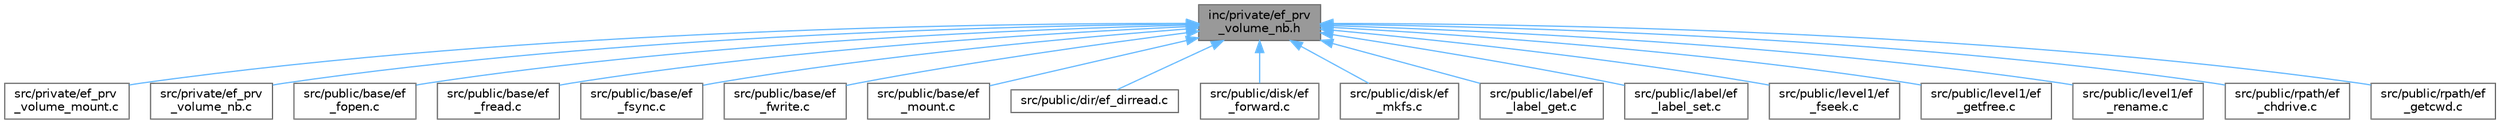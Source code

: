 digraph "inc/private/ef_prv_volume_nb.h"
{
 // LATEX_PDF_SIZE
  bgcolor="transparent";
  edge [fontname=Helvetica,fontsize=10,labelfontname=Helvetica,labelfontsize=10];
  node [fontname=Helvetica,fontsize=10,shape=box,height=0.2,width=0.4];
  Node1 [id="Node000001",label="inc/private/ef_prv\l_volume_nb.h",height=0.2,width=0.4,color="gray40", fillcolor="grey60", style="filled", fontcolor="black",tooltip="Private volume numbering."];
  Node1 -> Node2 [id="edge1_Node000001_Node000002",dir="back",color="steelblue1",style="solid",tooltip=" "];
  Node2 [id="Node000002",label="src/private/ef_prv\l_volume_mount.c",height=0.2,width=0.4,color="grey40", fillcolor="white", style="filled",URL="$ef__prv__volume__mount_8c.html",tooltip="Private volume mounting functions."];
  Node1 -> Node3 [id="edge2_Node000001_Node000003",dir="back",color="steelblue1",style="solid",tooltip=" "];
  Node3 [id="Node000003",label="src/private/ef_prv\l_volume_nb.c",height=0.2,width=0.4,color="grey40", fillcolor="white", style="filled",URL="$ef__prv__volume__nb_8c.html",tooltip="Private volume number management."];
  Node1 -> Node4 [id="edge3_Node000001_Node000004",dir="back",color="steelblue1",style="solid",tooltip=" "];
  Node4 [id="Node000004",label="src/public/base/ef\l_fopen.c",height=0.2,width=0.4,color="grey40", fillcolor="white", style="filled",URL="$ef__fopen_8c.html",tooltip="Open or Create a File."];
  Node1 -> Node5 [id="edge4_Node000001_Node000005",dir="back",color="steelblue1",style="solid",tooltip=" "];
  Node5 [id="Node000005",label="src/public/base/ef\l_fread.c",height=0.2,width=0.4,color="grey40", fillcolor="white", style="filled",URL="$ef__fread_8c.html",tooltip="Read File."];
  Node1 -> Node6 [id="edge5_Node000001_Node000006",dir="back",color="steelblue1",style="solid",tooltip=" "];
  Node6 [id="Node000006",label="src/public/base/ef\l_fsync.c",height=0.2,width=0.4,color="grey40", fillcolor="white", style="filled",URL="$ef__fsync_8c.html",tooltip="Synchronize the File."];
  Node1 -> Node7 [id="edge6_Node000001_Node000007",dir="back",color="steelblue1",style="solid",tooltip=" "];
  Node7 [id="Node000007",label="src/public/base/ef\l_fwrite.c",height=0.2,width=0.4,color="grey40", fillcolor="white", style="filled",URL="$ef__fwrite_8c.html",tooltip="Write File."];
  Node1 -> Node8 [id="edge7_Node000001_Node000008",dir="back",color="steelblue1",style="solid",tooltip=" "];
  Node8 [id="Node000008",label="src/public/base/ef\l_mount.c",height=0.2,width=0.4,color="grey40", fillcolor="white", style="filled",URL="$ef__mount_8c.html",tooltip="Mount/Unmount a Logical Drive."];
  Node1 -> Node9 [id="edge8_Node000001_Node000009",dir="back",color="steelblue1",style="solid",tooltip=" "];
  Node9 [id="Node000009",label="src/public/dir/ef_dirread.c",height=0.2,width=0.4,color="grey40", fillcolor="white", style="filled",URL="$ef__dirread_8c.html",tooltip="Read Directory Entries in Sequence."];
  Node1 -> Node10 [id="edge9_Node000001_Node000010",dir="back",color="steelblue1",style="solid",tooltip=" "];
  Node10 [id="Node000010",label="src/public/disk/ef\l_forward.c",height=0.2,width=0.4,color="grey40", fillcolor="white", style="filled",URL="$ef__forward_8c.html",tooltip="Forward Data to the Stream Directly."];
  Node1 -> Node11 [id="edge10_Node000001_Node000011",dir="back",color="steelblue1",style="solid",tooltip=" "];
  Node11 [id="Node000011",label="src/public/disk/ef\l_mkfs.c",height=0.2,width=0.4,color="grey40", fillcolor="white", style="filled",URL="$ef__mkfs_8c.html",tooltip="Create a FAT volume."];
  Node1 -> Node12 [id="edge11_Node000001_Node000012",dir="back",color="steelblue1",style="solid",tooltip=" "];
  Node12 [id="Node000012",label="src/public/label/ef\l_label_get.c",height=0.2,width=0.4,color="grey40", fillcolor="white", style="filled",URL="$ef__label__get_8c.html",tooltip="Get Volume Label."];
  Node1 -> Node13 [id="edge12_Node000001_Node000013",dir="back",color="steelblue1",style="solid",tooltip=" "];
  Node13 [id="Node000013",label="src/public/label/ef\l_label_set.c",height=0.2,width=0.4,color="grey40", fillcolor="white", style="filled",URL="$ef__label__set_8c.html",tooltip="Set Volume Label."];
  Node1 -> Node14 [id="edge13_Node000001_Node000014",dir="back",color="steelblue1",style="solid",tooltip=" "];
  Node14 [id="Node000014",label="src/public/level1/ef\l_fseek.c",height=0.2,width=0.4,color="grey40", fillcolor="white", style="filled",URL="$ef__fseek_8c.html",tooltip="Seek File Read/Write Pointer."];
  Node1 -> Node15 [id="edge14_Node000001_Node000015",dir="back",color="steelblue1",style="solid",tooltip=" "];
  Node15 [id="Node000015",label="src/public/level1/ef\l_getfree.c",height=0.2,width=0.4,color="grey40", fillcolor="white", style="filled",URL="$ef__getfree_8c.html",tooltip="Get Number of Free Clusters."];
  Node1 -> Node16 [id="edge15_Node000001_Node000016",dir="back",color="steelblue1",style="solid",tooltip=" "];
  Node16 [id="Node000016",label="src/public/level1/ef\l_rename.c",height=0.2,width=0.4,color="grey40", fillcolor="white", style="filled",URL="$ef__rename_8c.html",tooltip="Rename a File/Directory."];
  Node1 -> Node17 [id="edge16_Node000001_Node000017",dir="back",color="steelblue1",style="solid",tooltip=" "];
  Node17 [id="Node000017",label="src/public/rpath/ef\l_chdrive.c",height=0.2,width=0.4,color="grey40", fillcolor="white", style="filled",URL="$ef__chdrive_8c.html",tooltip="Change Current Drive."];
  Node1 -> Node18 [id="edge17_Node000001_Node000018",dir="back",color="steelblue1",style="solid",tooltip=" "];
  Node18 [id="Node000018",label="src/public/rpath/ef\l_getcwd.c",height=0.2,width=0.4,color="grey40", fillcolor="white", style="filled",URL="$ef__getcwd_8c.html",tooltip="Get current working directory."];
}
